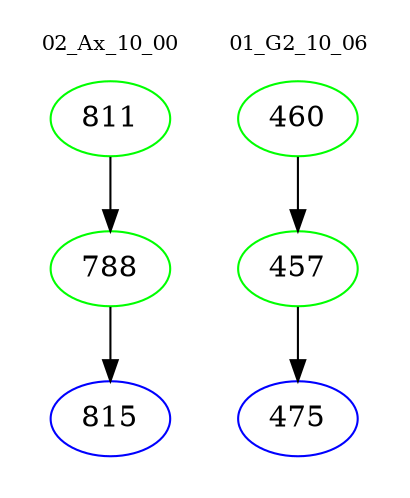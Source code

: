 digraph{
subgraph cluster_0 {
color = white
label = "02_Ax_10_00";
fontsize=10;
T0_811 [label="811", color="green"]
T0_811 -> T0_788 [color="black"]
T0_788 [label="788", color="green"]
T0_788 -> T0_815 [color="black"]
T0_815 [label="815", color="blue"]
}
subgraph cluster_1 {
color = white
label = "01_G2_10_06";
fontsize=10;
T1_460 [label="460", color="green"]
T1_460 -> T1_457 [color="black"]
T1_457 [label="457", color="green"]
T1_457 -> T1_475 [color="black"]
T1_475 [label="475", color="blue"]
}
}
